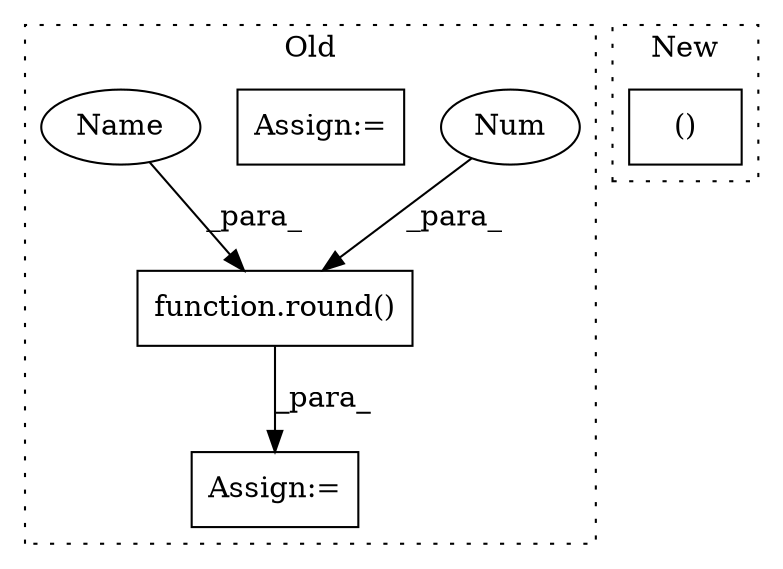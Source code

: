 digraph G {
subgraph cluster0 {
1 [label="function.round()" a="75" s="1229,1243" l="6,1" shape="box"];
3 [label="Num" a="76" s="1242" l="1" shape="ellipse"];
4 [label="Assign:=" a="68" s="1226" l="3" shape="box"];
5 [label="Assign:=" a="68" s="963" l="3" shape="box"];
6 [label="Name" a="87" s="1235" l="5" shape="ellipse"];
label = "Old";
style="dotted";
}
subgraph cluster1 {
2 [label="()" a="54" s="1035" l="12" shape="box"];
label = "New";
style="dotted";
}
1 -> 4 [label="_para_"];
3 -> 1 [label="_para_"];
6 -> 1 [label="_para_"];
}